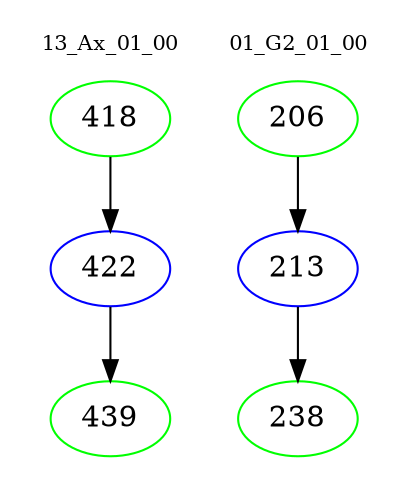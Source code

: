 digraph{
subgraph cluster_0 {
color = white
label = "13_Ax_01_00";
fontsize=10;
T0_418 [label="418", color="green"]
T0_418 -> T0_422 [color="black"]
T0_422 [label="422", color="blue"]
T0_422 -> T0_439 [color="black"]
T0_439 [label="439", color="green"]
}
subgraph cluster_1 {
color = white
label = "01_G2_01_00";
fontsize=10;
T1_206 [label="206", color="green"]
T1_206 -> T1_213 [color="black"]
T1_213 [label="213", color="blue"]
T1_213 -> T1_238 [color="black"]
T1_238 [label="238", color="green"]
}
}
